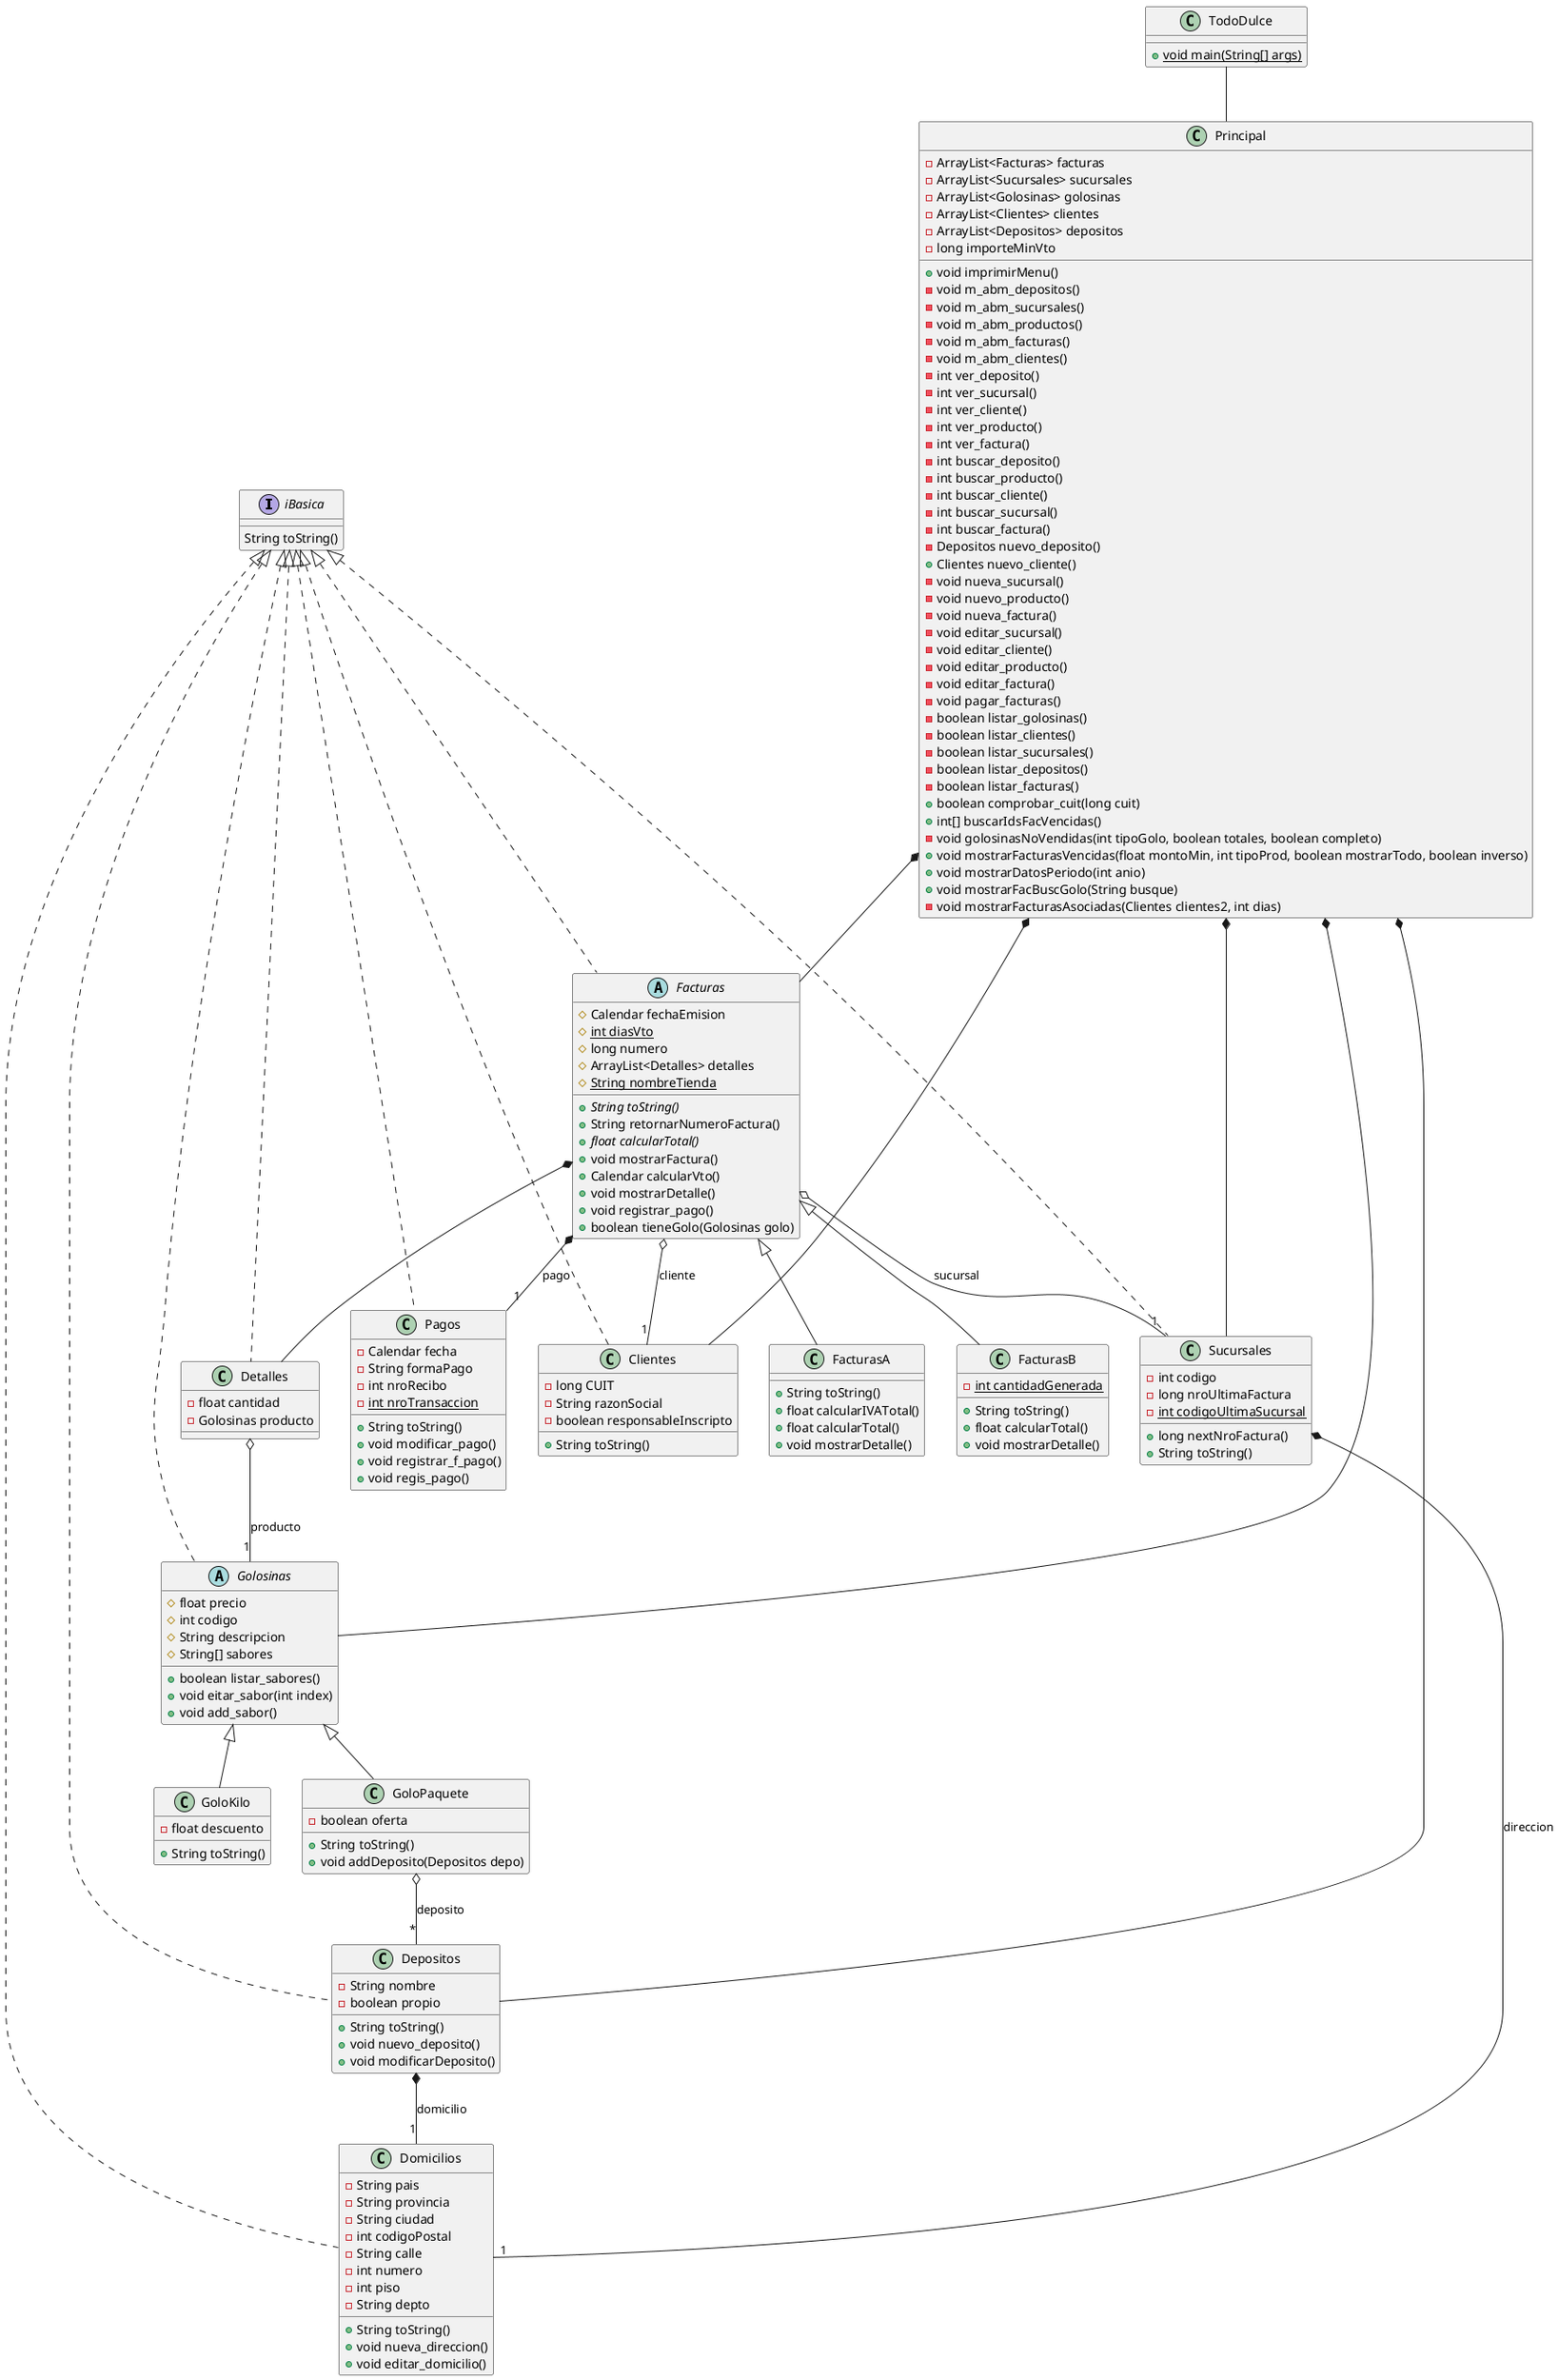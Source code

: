 @startuml

interface iBasica {
	String toString()
}

class TodoDulce {
	+{static}void main(String[] args)
}

abstract class Facturas {
	#Calendar fechaEmision
	#{static}int diasVto
	#long numero
	#ArrayList<Detalles> detalles
	#{static}String nombreTienda
	+{abstract}String toString()
	+String retornarNumeroFactura()
	+{abstract}float calcularTotal()
	+void mostrarFactura()
	+Calendar calcularVto()
	+void mostrarDetalle()
	+void registrar_pago()
	+boolean tieneGolo(Golosinas golo)
}

class FacturasA {
	+String toString()
	+float calcularIVATotal()
	+float calcularTotal()
	+void mostrarDetalle()
}

class FacturasB {
	-{static}int cantidadGenerada
	+String toString()
	+float calcularTotal()
	+void mostrarDetalle()
}

class Detalles {
	-float cantidad
	-Golosinas producto
}

abstract class Golosinas {
	#float precio
	#int codigo
	#String descripcion
	#String[] sabores
	+boolean listar_sabores()
	+void eitar_sabor(int index)
	+void add_sabor()
}

class GoloKilo {
	-float descuento
	+String toString()
}

class GoloPaquete {
	-boolean oferta
	+String toString()
	+void addDeposito(Depositos depo)
}

class Pagos {
	-Calendar fecha
	-String formaPago
	-int nroRecibo
	-{static}int nroTransaccion
	+String toString()
	+void modificar_pago()
	+void registrar_f_pago()
	+void regis_pago()
}

class Clientes {
	-long CUIT
	-String razonSocial
	-boolean responsableInscripto
	+String toString()
}

class Domicilios  {
	-String pais
	-String provincia
	-String ciudad
	-int codigoPostal
	-String calle
	-int numero
	-int piso
	-String depto
	+String toString()
	+void nueva_direccion()
	+void editar_domicilio()
}

class Depositos {
	-String nombre
	-boolean propio
	+String toString()
	+void nuevo_deposito()
	+void modificarDeposito()
}

class Sucursales {
	-int codigo
	-long nroUltimaFactura
	-{static}int codigoUltimaSucursal
	+long nextNroFactura()
	+String toString()
}

class Principal [[java:tododulce.Principal]] {
	-ArrayList<Facturas> facturas
	-ArrayList<Sucursales> sucursales
	-ArrayList<Golosinas> golosinas
	-ArrayList<Clientes> clientes
	-ArrayList<Depositos> depositos
	-long importeMinVto
	+void imprimirMenu()
	-void m_abm_depositos()
	-void m_abm_sucursales()
	-void m_abm_productos()
	-void m_abm_facturas()
	-void m_abm_clientes()
	-int ver_deposito()
	-int ver_sucursal()
	-int ver_cliente()
	-int ver_producto()
	-int ver_factura()
	-int buscar_deposito()
	-int buscar_producto()
	-int buscar_cliente()
	-int buscar_sucursal()
	-int buscar_factura()
	-Depositos nuevo_deposito()
	+Clientes nuevo_cliente()
	-void nueva_sucursal()
	-void nuevo_producto()
	-void nueva_factura()
	-void editar_sucursal()
	-void editar_cliente()
	-void editar_producto()
	-void editar_factura()
	-void pagar_facturas()
	-boolean listar_golosinas()
	-boolean listar_clientes()
	-boolean listar_sucursales()
	-boolean listar_depositos()
	-boolean listar_facturas()
	+boolean comprobar_cuit(long cuit)
	+int[] buscarIdsFacVencidas()
	-void golosinasNoVendidas(int tipoGolo, boolean totales, boolean completo)
	+void mostrarFacturasVencidas(float montoMin, int tipoProd, boolean mostrarTodo, boolean inverso)
	+void mostrarDatosPeriodo(int anio)
	+void mostrarFacBuscGolo(String busque)
	-void mostrarFacturasAsociadas(Clientes clientes2, int dias)
}
TodoDulce -- Principal

Depositos *-- "1" Domicilios : domicilio

Detalles o-- "1" Golosinas : producto

Sucursales *-- "1" Domicilios : direccion

Facturas o-- "1" Sucursales : sucursal
Facturas o-- "1" Clientes : cliente
Facturas *-- "1" Pagos : pago
Facturas <|-- FacturasA
Facturas <|-- FacturasB
Facturas *-- Detalles

Golosinas <|-- GoloKilo
Golosinas <|-- GoloPaquete

GoloPaquete o-- "*" Depositos : deposito

iBasica <|.. Depositos
iBasica <|.. Detalles
iBasica <|.. Domicilios
iBasica <|.. Facturas
iBasica <|.. Clientes
iBasica <|.. Pagos
iBasica <|.. Sucursales
iBasica <|.. Golosinas



Principal *-- Depositos
Principal *-- Facturas
Principal *-- Clientes
Principal *-- Sucursales
Principal *-- Golosinas
@enduml